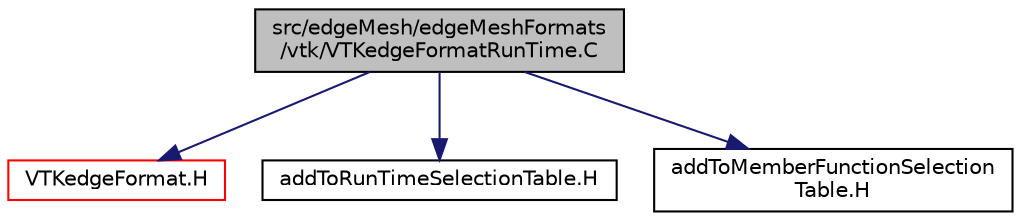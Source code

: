 digraph "src/edgeMesh/edgeMeshFormats/vtk/VTKedgeFormatRunTime.C"
{
  bgcolor="transparent";
  edge [fontname="Helvetica",fontsize="10",labelfontname="Helvetica",labelfontsize="10"];
  node [fontname="Helvetica",fontsize="10",shape=record];
  Node0 [label="src/edgeMesh/edgeMeshFormats\l/vtk/VTKedgeFormatRunTime.C",height=0.2,width=0.4,color="black", fillcolor="grey75", style="filled", fontcolor="black"];
  Node0 -> Node1 [color="midnightblue",fontsize="10",style="solid",fontname="Helvetica"];
  Node1 [label="VTKedgeFormat.H",height=0.2,width=0.4,color="red",URL="$a00980.html"];
  Node0 -> Node158 [color="midnightblue",fontsize="10",style="solid",fontname="Helvetica"];
  Node158 [label="addToRunTimeSelectionTable.H",height=0.2,width=0.4,color="black",URL="$a09989.html",tooltip="Macros for easy insertion into run-time selection tables. "];
  Node0 -> Node159 [color="midnightblue",fontsize="10",style="solid",fontname="Helvetica"];
  Node159 [label="addToMemberFunctionSelection\lTable.H",height=0.2,width=0.4,color="black",URL="$a09995.html",tooltip="Macros for easy insertion into member function selection tables. "];
}
